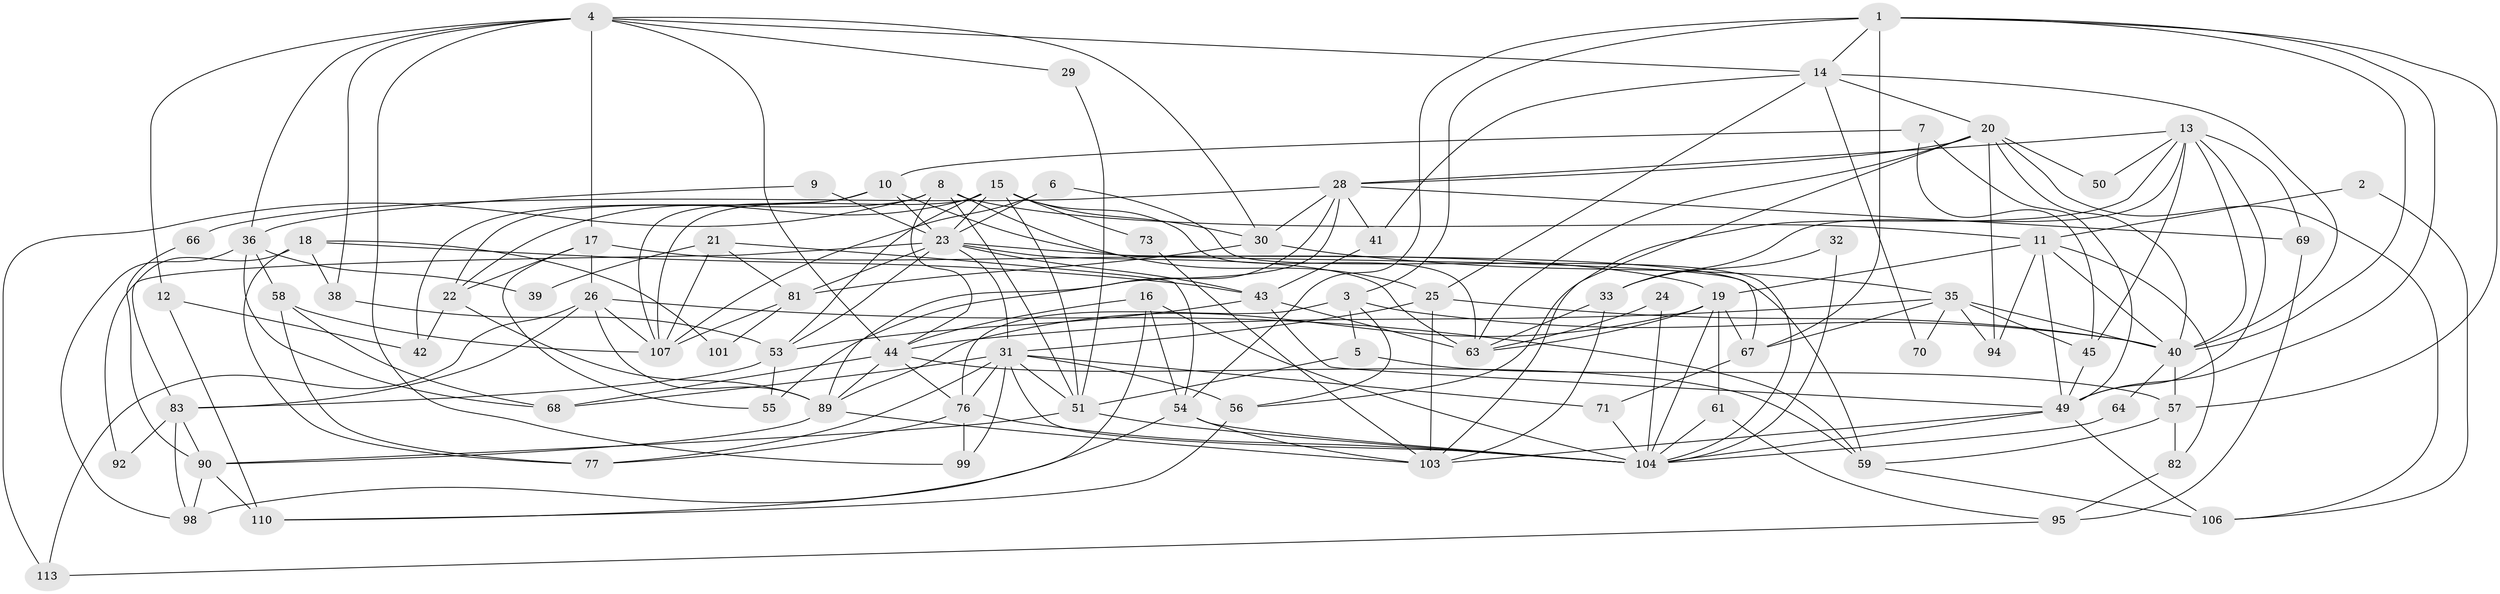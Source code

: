 // original degree distribution, {6: 0.08130081300813008, 2: 0.17886178861788618, 5: 0.16260162601626016, 3: 0.2682926829268293, 4: 0.21951219512195122, 7: 0.056910569105691054, 8: 0.032520325203252036}
// Generated by graph-tools (version 1.1) at 2025/41/03/06/25 10:41:54]
// undirected, 81 vertices, 200 edges
graph export_dot {
graph [start="1"]
  node [color=gray90,style=filled];
  1 [super="+74"];
  2;
  3 [super="+96"];
  4 [super="+112"];
  5;
  6;
  7;
  8 [super="+75"];
  9;
  10 [super="+93"];
  11 [super="+79"];
  12;
  13 [super="+111"];
  14 [super="+47"];
  15 [super="+62"];
  16 [super="+48"];
  17 [super="+100"];
  18 [super="+115"];
  19 [super="+27"];
  20 [super="+52"];
  21 [super="+34"];
  22 [super="+46"];
  23 [super="+88"];
  24;
  25 [super="+37"];
  26 [super="+80"];
  28 [super="+122"];
  29;
  30 [super="+87"];
  31 [super="+85"];
  32;
  33;
  35 [super="+102"];
  36 [super="+117"];
  38;
  39;
  40 [super="+65"];
  41;
  42;
  43 [super="+60"];
  44 [super="+116"];
  45;
  49 [super="+119"];
  50;
  51 [super="+78"];
  53 [super="+105"];
  54 [super="+120"];
  55;
  56;
  57 [super="+84"];
  58;
  59 [super="+86"];
  61;
  63 [super="+72"];
  64;
  66;
  67 [super="+97"];
  68 [super="+108"];
  69;
  70;
  71;
  73;
  76;
  77;
  81;
  82;
  83 [super="+91"];
  89;
  90 [super="+121"];
  92;
  94;
  95;
  98;
  99 [super="+123"];
  101;
  103 [super="+118"];
  104 [super="+114"];
  106;
  107 [super="+109"];
  110;
  113;
  1 -- 3;
  1 -- 49;
  1 -- 57;
  1 -- 67 [weight=2];
  1 -- 40;
  1 -- 54;
  1 -- 14;
  2 -- 106;
  2 -- 11;
  3 -- 56;
  3 -- 5;
  3 -- 76;
  3 -- 40;
  4 -- 30;
  4 -- 44;
  4 -- 12;
  4 -- 14;
  4 -- 17;
  4 -- 36;
  4 -- 38;
  4 -- 29;
  4 -- 99;
  5 -- 57;
  5 -- 51;
  6 -- 23;
  6 -- 104;
  6 -- 107;
  7 -- 45;
  7 -- 10;
  7 -- 49;
  8 -- 22;
  8 -- 44;
  8 -- 113;
  8 -- 51;
  8 -- 25;
  8 -- 11;
  9 -- 23;
  9 -- 36;
  10 -- 42;
  10 -- 23;
  10 -- 107;
  10 -- 67;
  11 -- 82;
  11 -- 49;
  11 -- 40;
  11 -- 94;
  11 -- 19;
  12 -- 110;
  12 -- 42;
  13 -- 45;
  13 -- 56;
  13 -- 69;
  13 -- 33;
  13 -- 50;
  13 -- 28;
  13 -- 40;
  13 -- 49;
  14 -- 20;
  14 -- 70;
  14 -- 25;
  14 -- 40;
  14 -- 41;
  15 -- 63;
  15 -- 53;
  15 -- 73;
  15 -- 51;
  15 -- 22;
  15 -- 107;
  15 -- 30;
  15 -- 23;
  16 -- 54;
  16 -- 44;
  16 -- 104;
  16 -- 110;
  17 -- 26 [weight=2];
  17 -- 55;
  17 -- 19;
  17 -- 22;
  18 -- 77;
  18 -- 38;
  18 -- 83;
  18 -- 43;
  18 -- 101;
  19 -- 89;
  19 -- 67;
  19 -- 63;
  19 -- 61;
  19 -- 104;
  20 -- 94;
  20 -- 50;
  20 -- 106;
  20 -- 28;
  20 -- 40;
  20 -- 103;
  20 -- 63;
  21 -- 81;
  21 -- 54;
  21 -- 39;
  21 -- 107;
  22 -- 42;
  22 -- 89;
  23 -- 43;
  23 -- 81;
  23 -- 92;
  23 -- 53;
  23 -- 59;
  23 -- 31;
  23 -- 63;
  24 -- 104;
  24 -- 63;
  25 -- 103;
  25 -- 40;
  25 -- 31;
  26 -- 113;
  26 -- 83;
  26 -- 107;
  26 -- 89;
  26 -- 59;
  28 -- 66;
  28 -- 69;
  28 -- 41;
  28 -- 55;
  28 -- 89;
  28 -- 30;
  29 -- 51;
  30 -- 81;
  30 -- 35;
  31 -- 71;
  31 -- 56;
  31 -- 77;
  31 -- 51;
  31 -- 99;
  31 -- 76;
  31 -- 104;
  31 -- 68;
  32 -- 104;
  32 -- 33;
  33 -- 103;
  33 -- 63;
  35 -- 94;
  35 -- 40;
  35 -- 67;
  35 -- 70;
  35 -- 44;
  35 -- 45;
  36 -- 58;
  36 -- 68;
  36 -- 39;
  36 -- 98;
  38 -- 53;
  40 -- 64;
  40 -- 57;
  41 -- 43;
  43 -- 49;
  43 -- 63;
  43 -- 53;
  44 -- 89;
  44 -- 68;
  44 -- 76;
  44 -- 59 [weight=2];
  45 -- 49;
  49 -- 103;
  49 -- 104;
  49 -- 106;
  51 -- 90;
  51 -- 104;
  53 -- 83;
  53 -- 55;
  54 -- 98;
  54 -- 103;
  54 -- 104;
  56 -- 110;
  57 -- 82;
  57 -- 59;
  58 -- 77;
  58 -- 107;
  58 -- 68;
  59 -- 106;
  61 -- 95;
  61 -- 104;
  64 -- 104;
  66 -- 90;
  67 -- 71;
  69 -- 95;
  71 -- 104;
  73 -- 103;
  76 -- 104;
  76 -- 77;
  76 -- 99;
  81 -- 101;
  81 -- 107;
  82 -- 95;
  83 -- 98;
  83 -- 92;
  83 -- 90;
  89 -- 90;
  89 -- 103;
  90 -- 98;
  90 -- 110;
  95 -- 113;
}
